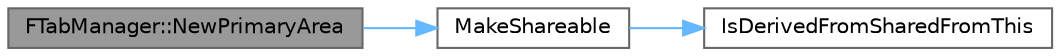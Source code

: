 digraph "FTabManager::NewPrimaryArea"
{
 // INTERACTIVE_SVG=YES
 // LATEX_PDF_SIZE
  bgcolor="transparent";
  edge [fontname=Helvetica,fontsize=10,labelfontname=Helvetica,labelfontsize=10];
  node [fontname=Helvetica,fontsize=10,shape=box,height=0.2,width=0.4];
  rankdir="LR";
  Node1 [id="Node000001",label="FTabManager::NewPrimaryArea",height=0.2,width=0.4,color="gray40", fillcolor="grey60", style="filled", fontcolor="black",tooltip=" "];
  Node1 -> Node2 [id="edge1_Node000001_Node000002",color="steelblue1",style="solid",tooltip=" "];
  Node2 [id="Node000002",label="MakeShareable",height=0.2,width=0.4,color="grey40", fillcolor="white", style="filled",URL="$d2/d17/SharedPointer_8h.html#a8e889711f2d38942782279b57ea26b73",tooltip="MakeShareable utility function."];
  Node2 -> Node3 [id="edge2_Node000002_Node000003",color="steelblue1",style="solid",tooltip=" "];
  Node3 [id="Node000003",label="IsDerivedFromSharedFromThis",height=0.2,width=0.4,color="grey40", fillcolor="white", style="filled",URL="$de/d3a/SharedPointerInternals_8h.html#a814775cee105cc074718875745ffc188",tooltip=" "];
}
